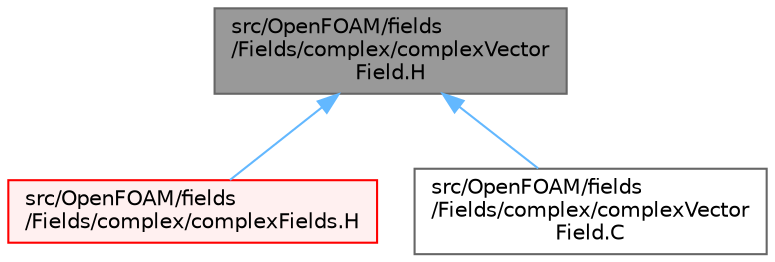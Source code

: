 digraph "src/OpenFOAM/fields/Fields/complex/complexVectorField.H"
{
 // LATEX_PDF_SIZE
  bgcolor="transparent";
  edge [fontname=Helvetica,fontsize=10,labelfontname=Helvetica,labelfontsize=10];
  node [fontname=Helvetica,fontsize=10,shape=box,height=0.2,width=0.4];
  Node1 [id="Node000001",label="src/OpenFOAM/fields\l/Fields/complex/complexVector\lField.H",height=0.2,width=0.4,color="gray40", fillcolor="grey60", style="filled", fontcolor="black",tooltip=" "];
  Node1 -> Node2 [id="edge1_Node000001_Node000002",dir="back",color="steelblue1",style="solid",tooltip=" "];
  Node2 [id="Node000002",label="src/OpenFOAM/fields\l/Fields/complex/complexFields.H",height=0.2,width=0.4,color="red", fillcolor="#FFF0F0", style="filled",URL="$complexFields_8H.html",tooltip="Specialisations of Field<T> for complex and complexVector."];
  Node1 -> Node14 [id="edge2_Node000001_Node000014",dir="back",color="steelblue1",style="solid",tooltip=" "];
  Node14 [id="Node000014",label="src/OpenFOAM/fields\l/Fields/complex/complexVector\lField.C",height=0.2,width=0.4,color="grey40", fillcolor="white", style="filled",URL="$complexVectorField_8C.html",tooltip=" "];
}
